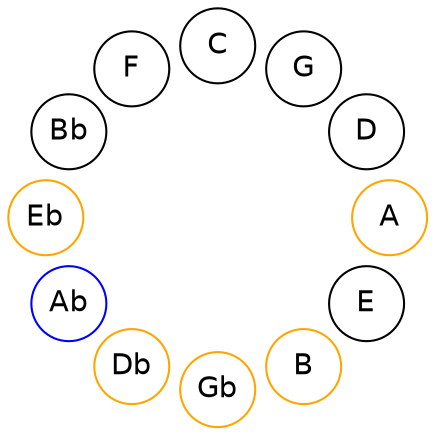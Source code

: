 
graph {

layout = circo;
mindist = .1

node [shape = circle, fontname = Helvetica, margin = 0]
edge [style=invis]

subgraph 1 {
	E -- B -- Gb -- Db -- Ab -- Eb -- Bb -- F -- C -- G -- D -- A -- E
}

B [color=orange];
Gb [color=orange];
Db [color=orange];
Ab [color=blue];
Eb [color=orange];
A [color=orange];
}
